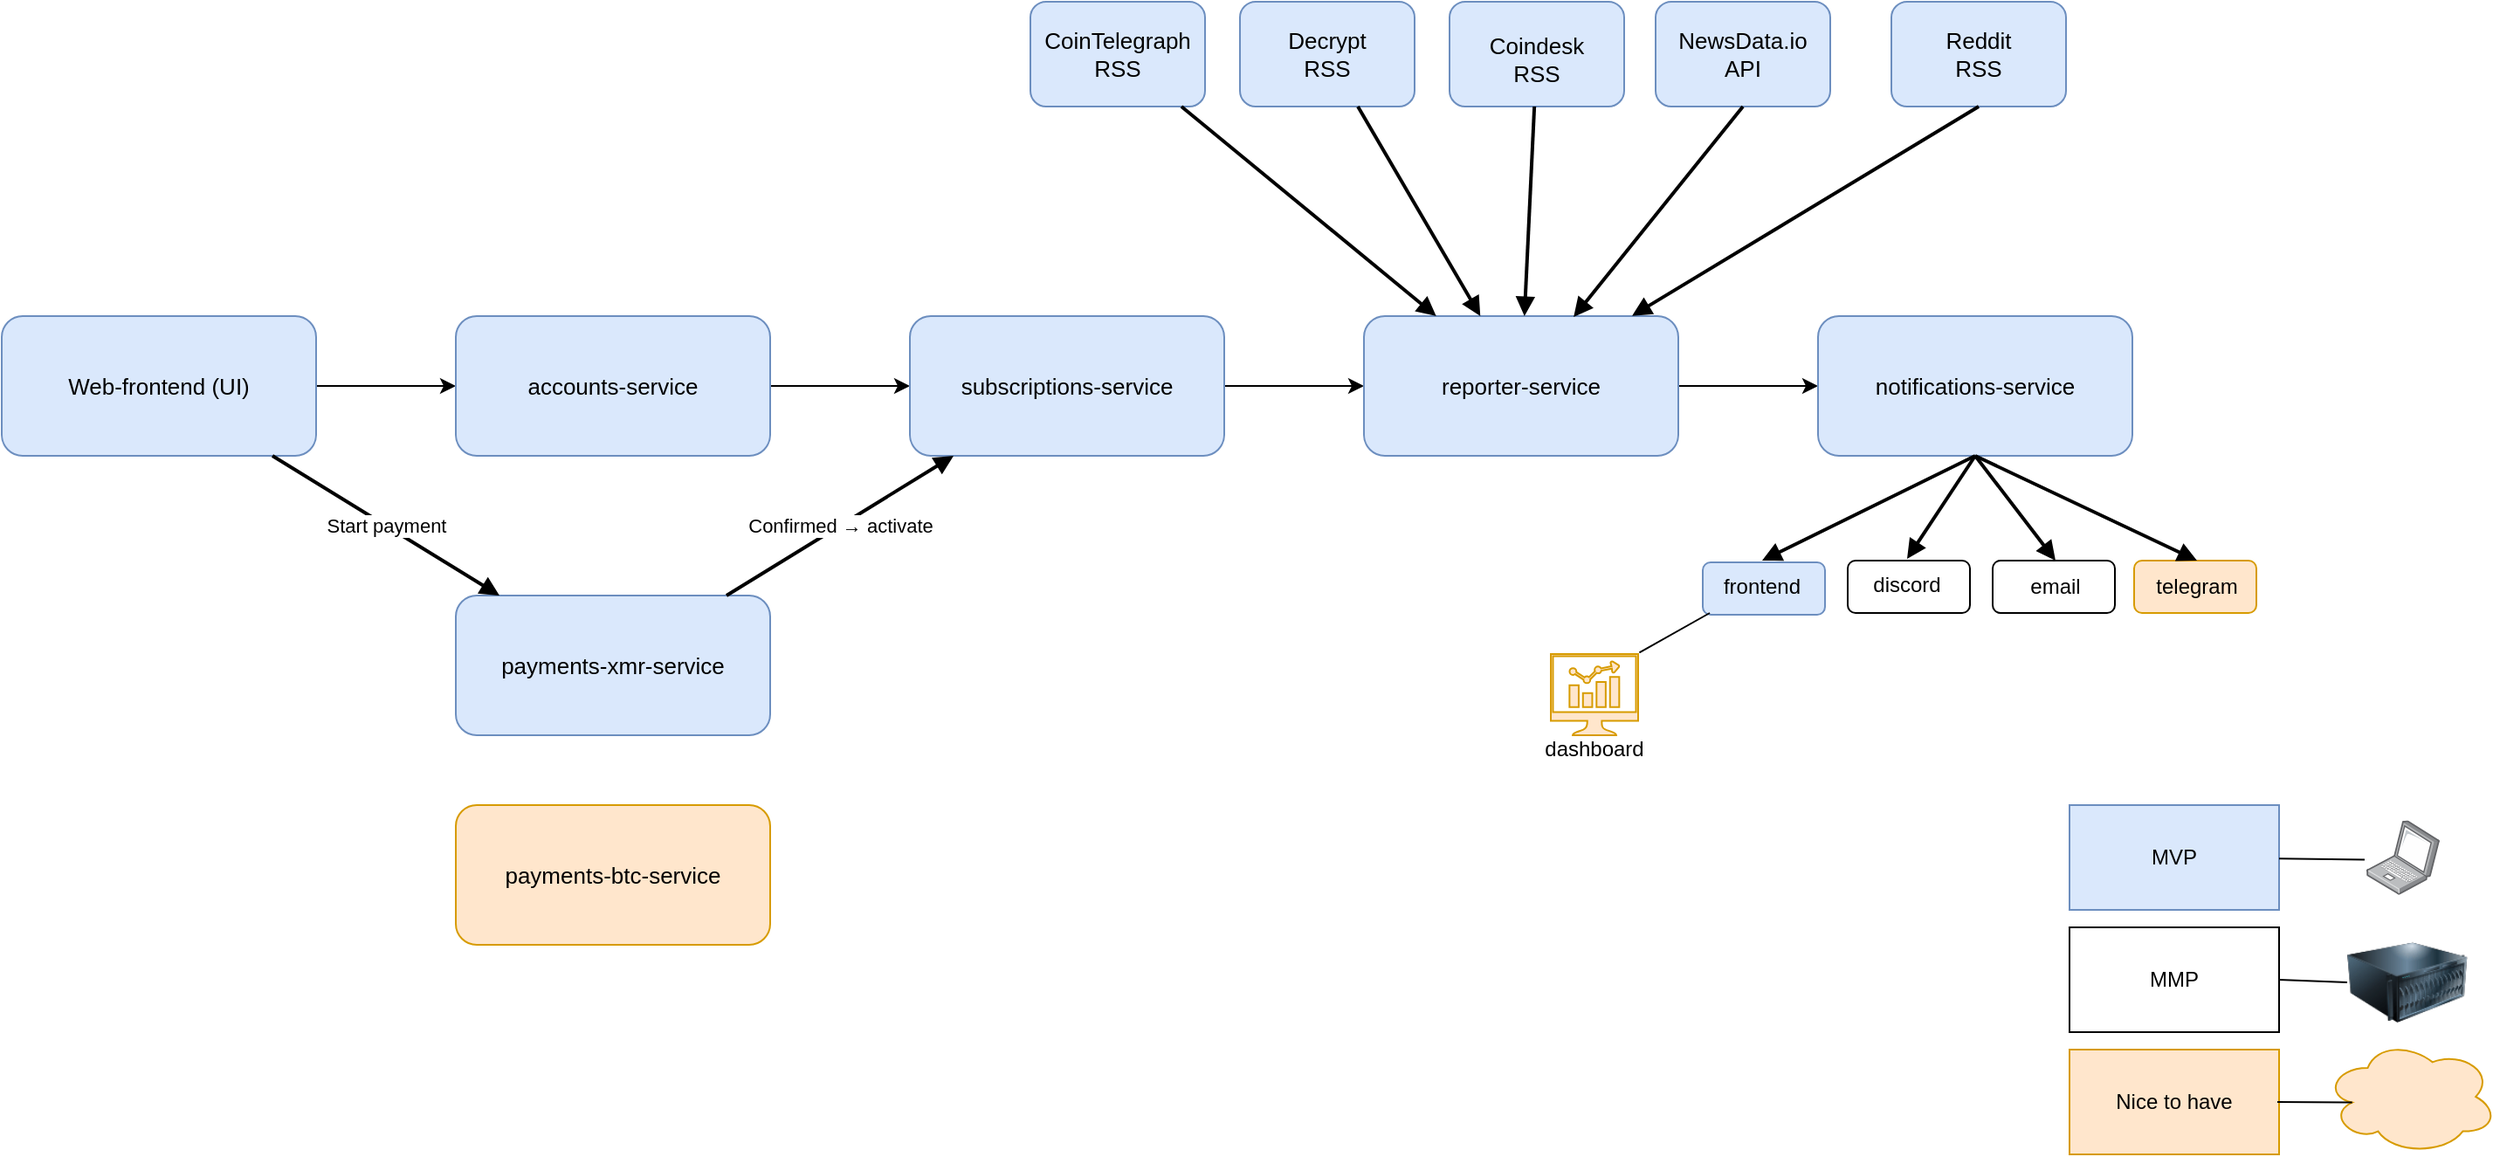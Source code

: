 <mxfile version="28.2.8">
  <diagram id="crypto-report-architecture" name="Crypto Report Architecture">
    <mxGraphModel dx="1740" dy="865" grid="0" gridSize="10" guides="1" tooltips="1" connect="1" arrows="1" fold="1" page="1" pageScale="1" pageWidth="827" pageHeight="1169" math="0" shadow="0">
      <root>
        <mxCell id="0" />
        <mxCell id="1" parent="0" />
        <mxCell id="8w5x9YnXfVrMmDPxOVFb-7" value="" style="edgeStyle=orthogonalEdgeStyle;rounded=0;orthogonalLoop=1;jettySize=auto;html=1;" parent="1" source="frontend" target="accounts" edge="1">
          <mxGeometry relative="1" as="geometry" />
        </mxCell>
        <mxCell id="frontend" value="Web-frontend (UI)" style="rounded=1;whiteSpace=wrap;html=1;fontSize=13;fillColor=#dae8fc;strokeColor=#6c8ebf;" parent="1" vertex="1">
          <mxGeometry x="153" y="240" width="180" height="80" as="geometry" />
        </mxCell>
        <mxCell id="8w5x9YnXfVrMmDPxOVFb-2" value="" style="edgeStyle=orthogonalEdgeStyle;rounded=0;orthogonalLoop=1;jettySize=auto;html=1;" parent="1" source="accounts" target="subs" edge="1">
          <mxGeometry relative="1" as="geometry" />
        </mxCell>
        <mxCell id="accounts" value="accounts-service" style="rounded=1;whiteSpace=wrap;html=1;fontSize=13;fillColor=#dae8fc;strokeColor=#6c8ebf;" parent="1" vertex="1">
          <mxGeometry x="413" y="240" width="180" height="80" as="geometry" />
        </mxCell>
        <mxCell id="8w5x9YnXfVrMmDPxOVFb-5" value="" style="edgeStyle=orthogonalEdgeStyle;rounded=0;orthogonalLoop=1;jettySize=auto;html=1;" parent="1" source="subs" target="reporter" edge="1">
          <mxGeometry relative="1" as="geometry" />
        </mxCell>
        <mxCell id="subs" value="subscriptions-service" style="rounded=1;whiteSpace=wrap;html=1;fontSize=13;fillColor=#dae8fc;strokeColor=#6c8ebf;" parent="1" vertex="1">
          <mxGeometry x="673" y="240" width="180" height="80" as="geometry" />
        </mxCell>
        <mxCell id="payments" value="payments-xmr-service" style="rounded=1;whiteSpace=wrap;html=1;fontSize=13;fillColor=#dae8fc;strokeColor=#6c8ebf;" parent="1" vertex="1">
          <mxGeometry x="413" y="400" width="180" height="80" as="geometry" />
        </mxCell>
        <mxCell id="8w5x9YnXfVrMmDPxOVFb-6" value="" style="edgeStyle=orthogonalEdgeStyle;rounded=0;orthogonalLoop=1;jettySize=auto;html=1;" parent="1" source="reporter" target="notif" edge="1">
          <mxGeometry relative="1" as="geometry" />
        </mxCell>
        <mxCell id="reporter" value="reporter-service" style="rounded=1;whiteSpace=wrap;html=1;fontSize=13;fillColor=#dae8fc;strokeColor=#6c8ebf;" parent="1" vertex="1">
          <mxGeometry x="933" y="240" width="180" height="80" as="geometry" />
        </mxCell>
        <mxCell id="notif" value="notifications-service" style="rounded=1;whiteSpace=wrap;html=1;fontSize=13;fillColor=#dae8fc;strokeColor=#6c8ebf;" parent="1" vertex="1">
          <mxGeometry x="1193" y="240" width="180" height="80" as="geometry" />
        </mxCell>
        <mxCell id="src1" value="CoinTelegraph RSS" style="rounded=1;whiteSpace=wrap;html=1;fontSize=13;fillColor=#dae8fc;strokeColor=#6c8ebf;" parent="1" vertex="1">
          <mxGeometry x="742" y="60" width="100" height="60" as="geometry" />
        </mxCell>
        <mxCell id="src2" value="Decrypt&lt;br&gt;RSS" style="rounded=1;whiteSpace=wrap;html=1;fontSize=13;fillColor=#dae8fc;strokeColor=#6c8ebf;" parent="1" vertex="1">
          <mxGeometry x="862" y="60" width="100" height="60" as="geometry" />
        </mxCell>
        <mxCell id="src3" value="&lt;table&gt;&lt;tbody&gt;&lt;tr&gt;&lt;td data-col-size=&quot;sm&quot; data-end=&quot;2685&quot; data-start=&quot;2681&quot;&gt;&lt;/td&gt;&lt;/tr&gt;&lt;/tbody&gt;&lt;/table&gt;&lt;table&gt;&lt;tbody&gt;&lt;tr&gt;&lt;td data-end=&quot;2696&quot; data-start=&quot;2685&quot; data-col-size=&quot;sm&quot;&gt;Coindesk&lt;br&gt;RSS&lt;br&gt;&lt;/td&gt;&lt;/tr&gt;&lt;/tbody&gt;&lt;/table&gt;" style="rounded=1;whiteSpace=wrap;html=1;fontSize=13;fillColor=#dae8fc;strokeColor=#6c8ebf;" parent="1" vertex="1">
          <mxGeometry x="982" y="60" width="100" height="60" as="geometry" />
        </mxCell>
        <mxCell id="a2" value="Start payment" style="endArrow=block;html=1;strokeWidth=2;strokeColor=#000000;fontSize=11;" parent="1" source="frontend" target="payments" edge="1">
          <mxGeometry as="geometry" />
        </mxCell>
        <mxCell id="a4" value="Confirmed → activate" style="endArrow=block;html=1;strokeWidth=2;strokeColor=#000000;fontSize=11;" parent="1" source="payments" target="subs" edge="1">
          <mxGeometry as="geometry" />
        </mxCell>
        <mxCell id="s1" value="" style="endArrow=block;html=1;strokeWidth=2;strokeColor=#000000;fontSize=11;" parent="1" source="src1" target="reporter" edge="1">
          <mxGeometry as="geometry" />
        </mxCell>
        <mxCell id="s2" value="" style="endArrow=block;html=1;strokeWidth=2;strokeColor=#000000;fontSize=11;" parent="1" source="src2" target="reporter" edge="1">
          <mxGeometry as="geometry" />
        </mxCell>
        <mxCell id="s3" value="" style="endArrow=block;html=1;strokeWidth=2;strokeColor=#000000;fontSize=11;" parent="1" source="src3" target="reporter" edge="1">
          <mxGeometry as="geometry" />
        </mxCell>
        <mxCell id="8w5x9YnXfVrMmDPxOVFb-8" value="NewsData.io&lt;br&gt;API" style="rounded=1;whiteSpace=wrap;html=1;fontSize=13;fillColor=#dae8fc;strokeColor=#6c8ebf;" parent="1" vertex="1">
          <mxGeometry x="1100" y="60" width="100" height="60" as="geometry" />
        </mxCell>
        <mxCell id="8w5x9YnXfVrMmDPxOVFb-10" value="" style="endArrow=block;html=1;strokeWidth=2;strokeColor=#000000;fontSize=11;entryX=0.667;entryY=0.007;entryDx=0;entryDy=0;exitX=0.5;exitY=1;exitDx=0;exitDy=0;entryPerimeter=0;" parent="1" source="8w5x9YnXfVrMmDPxOVFb-8" target="reporter" edge="1">
          <mxGeometry as="geometry">
            <mxPoint x="1193" y="170" as="sourcePoint" />
            <mxPoint x="1153" y="240" as="targetPoint" />
          </mxGeometry>
        </mxCell>
        <mxCell id="8w5x9YnXfVrMmDPxOVFb-12" value="" style="rounded=1;whiteSpace=wrap;html=1;" parent="1" vertex="1">
          <mxGeometry x="1210" y="380" width="70" height="30" as="geometry" />
        </mxCell>
        <mxCell id="8w5x9YnXfVrMmDPxOVFb-13" value="" style="rounded=1;whiteSpace=wrap;html=1;" parent="1" vertex="1">
          <mxGeometry x="1293" y="380" width="70" height="30" as="geometry" />
        </mxCell>
        <mxCell id="8w5x9YnXfVrMmDPxOVFb-15" value="discord" style="text;html=1;whiteSpace=wrap;strokeColor=none;fillColor=none;align=center;verticalAlign=middle;rounded=0;" parent="1" vertex="1">
          <mxGeometry x="1214" y="379" width="60" height="30" as="geometry" />
        </mxCell>
        <mxCell id="8w5x9YnXfVrMmDPxOVFb-16" value="email" style="text;html=1;whiteSpace=wrap;align=center;verticalAlign=middle;rounded=0;" parent="1" vertex="1">
          <mxGeometry x="1299" y="380" width="60" height="30" as="geometry" />
        </mxCell>
        <mxCell id="8w5x9YnXfVrMmDPxOVFb-17" value="" style="rounded=1;whiteSpace=wrap;html=1;fillColor=#dae8fc;strokeColor=#6c8ebf;" parent="1" vertex="1">
          <mxGeometry x="1127" y="381" width="70" height="30" as="geometry" />
        </mxCell>
        <mxCell id="8w5x9YnXfVrMmDPxOVFb-18" value="frontend" style="text;html=1;whiteSpace=wrap;align=center;verticalAlign=middle;rounded=0;" parent="1" vertex="1">
          <mxGeometry x="1131" y="380" width="60" height="30" as="geometry" />
        </mxCell>
        <mxCell id="8w5x9YnXfVrMmDPxOVFb-19" value="" style="endArrow=block;html=1;strokeWidth=2;strokeColor=#000000;fontSize=11;exitX=0.5;exitY=1;exitDx=0;exitDy=0;entryX=0.5;entryY=0;entryDx=0;entryDy=0;" parent="1" source="notif" target="8w5x9YnXfVrMmDPxOVFb-15" edge="1">
          <mxGeometry as="geometry">
            <mxPoint x="1313" y="430" as="sourcePoint" />
            <mxPoint x="1283" y="380" as="targetPoint" />
          </mxGeometry>
        </mxCell>
        <mxCell id="8w5x9YnXfVrMmDPxOVFb-20" value="" style="endArrow=block;html=1;strokeWidth=2;strokeColor=#000000;fontSize=11;exitX=0.5;exitY=1;exitDx=0;exitDy=0;entryX=0.5;entryY=0;entryDx=0;entryDy=0;" parent="1" source="notif" target="8w5x9YnXfVrMmDPxOVFb-18" edge="1">
          <mxGeometry as="geometry">
            <mxPoint x="1273" y="330" as="sourcePoint" />
            <mxPoint x="1193" y="370" as="targetPoint" />
          </mxGeometry>
        </mxCell>
        <mxCell id="8w5x9YnXfVrMmDPxOVFb-23" value="" style="endArrow=block;html=1;strokeWidth=2;strokeColor=#000000;fontSize=11;entryX=0.5;entryY=0;entryDx=0;entryDy=0;exitX=0.5;exitY=1;exitDx=0;exitDy=0;" parent="1" source="notif" target="8w5x9YnXfVrMmDPxOVFb-16" edge="1">
          <mxGeometry as="geometry">
            <mxPoint x="1433" y="490" as="sourcePoint" />
            <mxPoint x="1313" y="610" as="targetPoint" />
          </mxGeometry>
        </mxCell>
        <mxCell id="8w5x9YnXfVrMmDPxOVFb-24" value="payments-btc-service" style="rounded=1;whiteSpace=wrap;html=1;fontSize=13;fillColor=#ffe6cc;strokeColor=#d79b00;" parent="1" vertex="1">
          <mxGeometry x="413" y="520" width="180" height="80" as="geometry" />
        </mxCell>
        <mxCell id="8w5x9YnXfVrMmDPxOVFb-25" value="" style="rounded=1;whiteSpace=wrap;html=1;fillColor=#ffe6cc;strokeColor=#d79b00;" parent="1" vertex="1">
          <mxGeometry x="1374" y="380" width="70" height="30" as="geometry" />
        </mxCell>
        <mxCell id="8w5x9YnXfVrMmDPxOVFb-26" value="telegram" style="text;html=1;whiteSpace=wrap;strokeColor=none;fillColor=none;align=center;verticalAlign=middle;rounded=0;" parent="1" vertex="1">
          <mxGeometry x="1380" y="380" width="60" height="30" as="geometry" />
        </mxCell>
        <mxCell id="8w5x9YnXfVrMmDPxOVFb-27" value="Reddit&lt;br&gt;RSS" style="rounded=1;whiteSpace=wrap;html=1;fontSize=13;fillColor=#dae8fc;strokeColor=#6c8ebf;" parent="1" vertex="1">
          <mxGeometry x="1235" y="60" width="100" height="60" as="geometry" />
        </mxCell>
        <mxCell id="8w5x9YnXfVrMmDPxOVFb-28" value="" style="endArrow=block;html=1;strokeWidth=2;strokeColor=#000000;fontSize=11;entryX=0.853;entryY=-0.002;entryDx=0;entryDy=0;exitX=0.5;exitY=1;exitDx=0;exitDy=0;entryPerimeter=0;" parent="1" source="8w5x9YnXfVrMmDPxOVFb-27" target="reporter" edge="1">
          <mxGeometry as="geometry">
            <mxPoint x="1423" y="160" as="sourcePoint" />
            <mxPoint x="1303" y="280" as="targetPoint" />
          </mxGeometry>
        </mxCell>
        <mxCell id="8w5x9YnXfVrMmDPxOVFb-29" value="MVP" style="rounded=0;whiteSpace=wrap;html=1;fillColor=#dae8fc;strokeColor=#6c8ebf;imageWidth=24;imageHeight=24;" parent="1" vertex="1">
          <mxGeometry x="1337" y="520" width="120" height="60" as="geometry" />
        </mxCell>
        <mxCell id="8w5x9YnXfVrMmDPxOVFb-30" value="MMP" style="rounded=0;whiteSpace=wrap;html=1;" parent="1" vertex="1">
          <mxGeometry x="1337" y="590" width="120" height="60" as="geometry" />
        </mxCell>
        <mxCell id="8w5x9YnXfVrMmDPxOVFb-31" value="Nice to have" style="rounded=0;whiteSpace=wrap;html=1;fillColor=#ffe6cc;strokeColor=#d79b00;" parent="1" vertex="1">
          <mxGeometry x="1337" y="660" width="120" height="60" as="geometry" />
        </mxCell>
        <mxCell id="8w5x9YnXfVrMmDPxOVFb-32" value="" style="endArrow=block;html=1;strokeWidth=2;strokeColor=#000000;fontSize=11;exitX=0.5;exitY=1;exitDx=0;exitDy=0;entryX=0.5;entryY=0;entryDx=0;entryDy=0;" parent="1" source="notif" target="8w5x9YnXfVrMmDPxOVFb-26" edge="1">
          <mxGeometry as="geometry">
            <mxPoint x="1383" y="340" as="sourcePoint" />
            <mxPoint x="1423" y="360" as="targetPoint" />
          </mxGeometry>
        </mxCell>
        <mxCell id="pjfJJXKttcQccKvAJDV4-1" value="" style="ellipse;shape=cloud;whiteSpace=wrap;html=1;fillColor=#ffe6cc;strokeColor=#d79b00;" vertex="1" parent="1">
          <mxGeometry x="1483" y="654" width="99" height="66" as="geometry" />
        </mxCell>
        <mxCell id="pjfJJXKttcQccKvAJDV4-2" value="" style="image;html=1;image=img/lib/clip_art/computers/Server_128x128.png" vertex="1" parent="1">
          <mxGeometry x="1496" y="590" width="69" height="63" as="geometry" />
        </mxCell>
        <mxCell id="pjfJJXKttcQccKvAJDV4-3" value="" style="image;points=[];aspect=fixed;html=1;align=center;shadow=0;dashed=0;image=img/lib/allied_telesis/computer_and_terminals/Laptop.svg;" vertex="1" parent="1">
          <mxGeometry x="1507" y="528.7" width="42" height="42.6" as="geometry" />
        </mxCell>
        <mxCell id="pjfJJXKttcQccKvAJDV4-4" value="" style="endArrow=none;html=1;rounded=0;entryX=-0.024;entryY=0.529;entryDx=0;entryDy=0;entryPerimeter=0;" edge="1" parent="1" source="8w5x9YnXfVrMmDPxOVFb-29" target="pjfJJXKttcQccKvAJDV4-3">
          <mxGeometry width="50" height="50" relative="1" as="geometry">
            <mxPoint x="876" y="458" as="sourcePoint" />
            <mxPoint x="926" y="408" as="targetPoint" />
          </mxGeometry>
        </mxCell>
        <mxCell id="pjfJJXKttcQccKvAJDV4-5" value="" style="endArrow=none;html=1;rounded=0;exitX=1;exitY=0.5;exitDx=0;exitDy=0;entryX=0;entryY=0.5;entryDx=0;entryDy=0;" edge="1" parent="1" source="8w5x9YnXfVrMmDPxOVFb-30" target="pjfJJXKttcQccKvAJDV4-2">
          <mxGeometry width="50" height="50" relative="1" as="geometry">
            <mxPoint x="1316" y="782" as="sourcePoint" />
            <mxPoint x="1479" y="620" as="targetPoint" />
          </mxGeometry>
        </mxCell>
        <mxCell id="pjfJJXKttcQccKvAJDV4-6" value="" style="endArrow=none;html=1;rounded=0;entryX=0.16;entryY=0.55;entryDx=0;entryDy=0;entryPerimeter=0;" edge="1" parent="1" target="pjfJJXKttcQccKvAJDV4-1">
          <mxGeometry width="50" height="50" relative="1" as="geometry">
            <mxPoint x="1456" y="690" as="sourcePoint" />
            <mxPoint x="1214" y="700" as="targetPoint" />
          </mxGeometry>
        </mxCell>
        <mxCell id="pjfJJXKttcQccKvAJDV4-7" value="" style="sketch=0;pointerEvents=1;shadow=0;dashed=0;html=1;strokeColor=#d79b00;fillColor=#ffe6cc;aspect=fixed;labelPosition=center;verticalLabelPosition=bottom;verticalAlign=top;align=center;outlineConnect=0;shape=mxgraph.vvd.nsx_dashboard;" vertex="1" parent="1">
          <mxGeometry x="1040" y="433.5" width="50" height="46.5" as="geometry" />
        </mxCell>
        <mxCell id="pjfJJXKttcQccKvAJDV4-8" value="" style="endArrow=none;html=1;rounded=0;entryX=0;entryY=1;entryDx=0;entryDy=0;exitX=1.014;exitY=-0.018;exitDx=0;exitDy=0;exitPerimeter=0;" edge="1" parent="1" source="pjfJJXKttcQccKvAJDV4-7" target="8w5x9YnXfVrMmDPxOVFb-18">
          <mxGeometry width="50" height="50" relative="1" as="geometry">
            <mxPoint x="726" y="458" as="sourcePoint" />
            <mxPoint x="776" y="408" as="targetPoint" />
          </mxGeometry>
        </mxCell>
        <mxCell id="pjfJJXKttcQccKvAJDV4-9" value="dashboard" style="text;html=1;whiteSpace=wrap;strokeColor=none;fillColor=none;align=center;verticalAlign=middle;rounded=0;" vertex="1" parent="1">
          <mxGeometry x="1035" y="473" width="60" height="30" as="geometry" />
        </mxCell>
      </root>
    </mxGraphModel>
  </diagram>
</mxfile>
